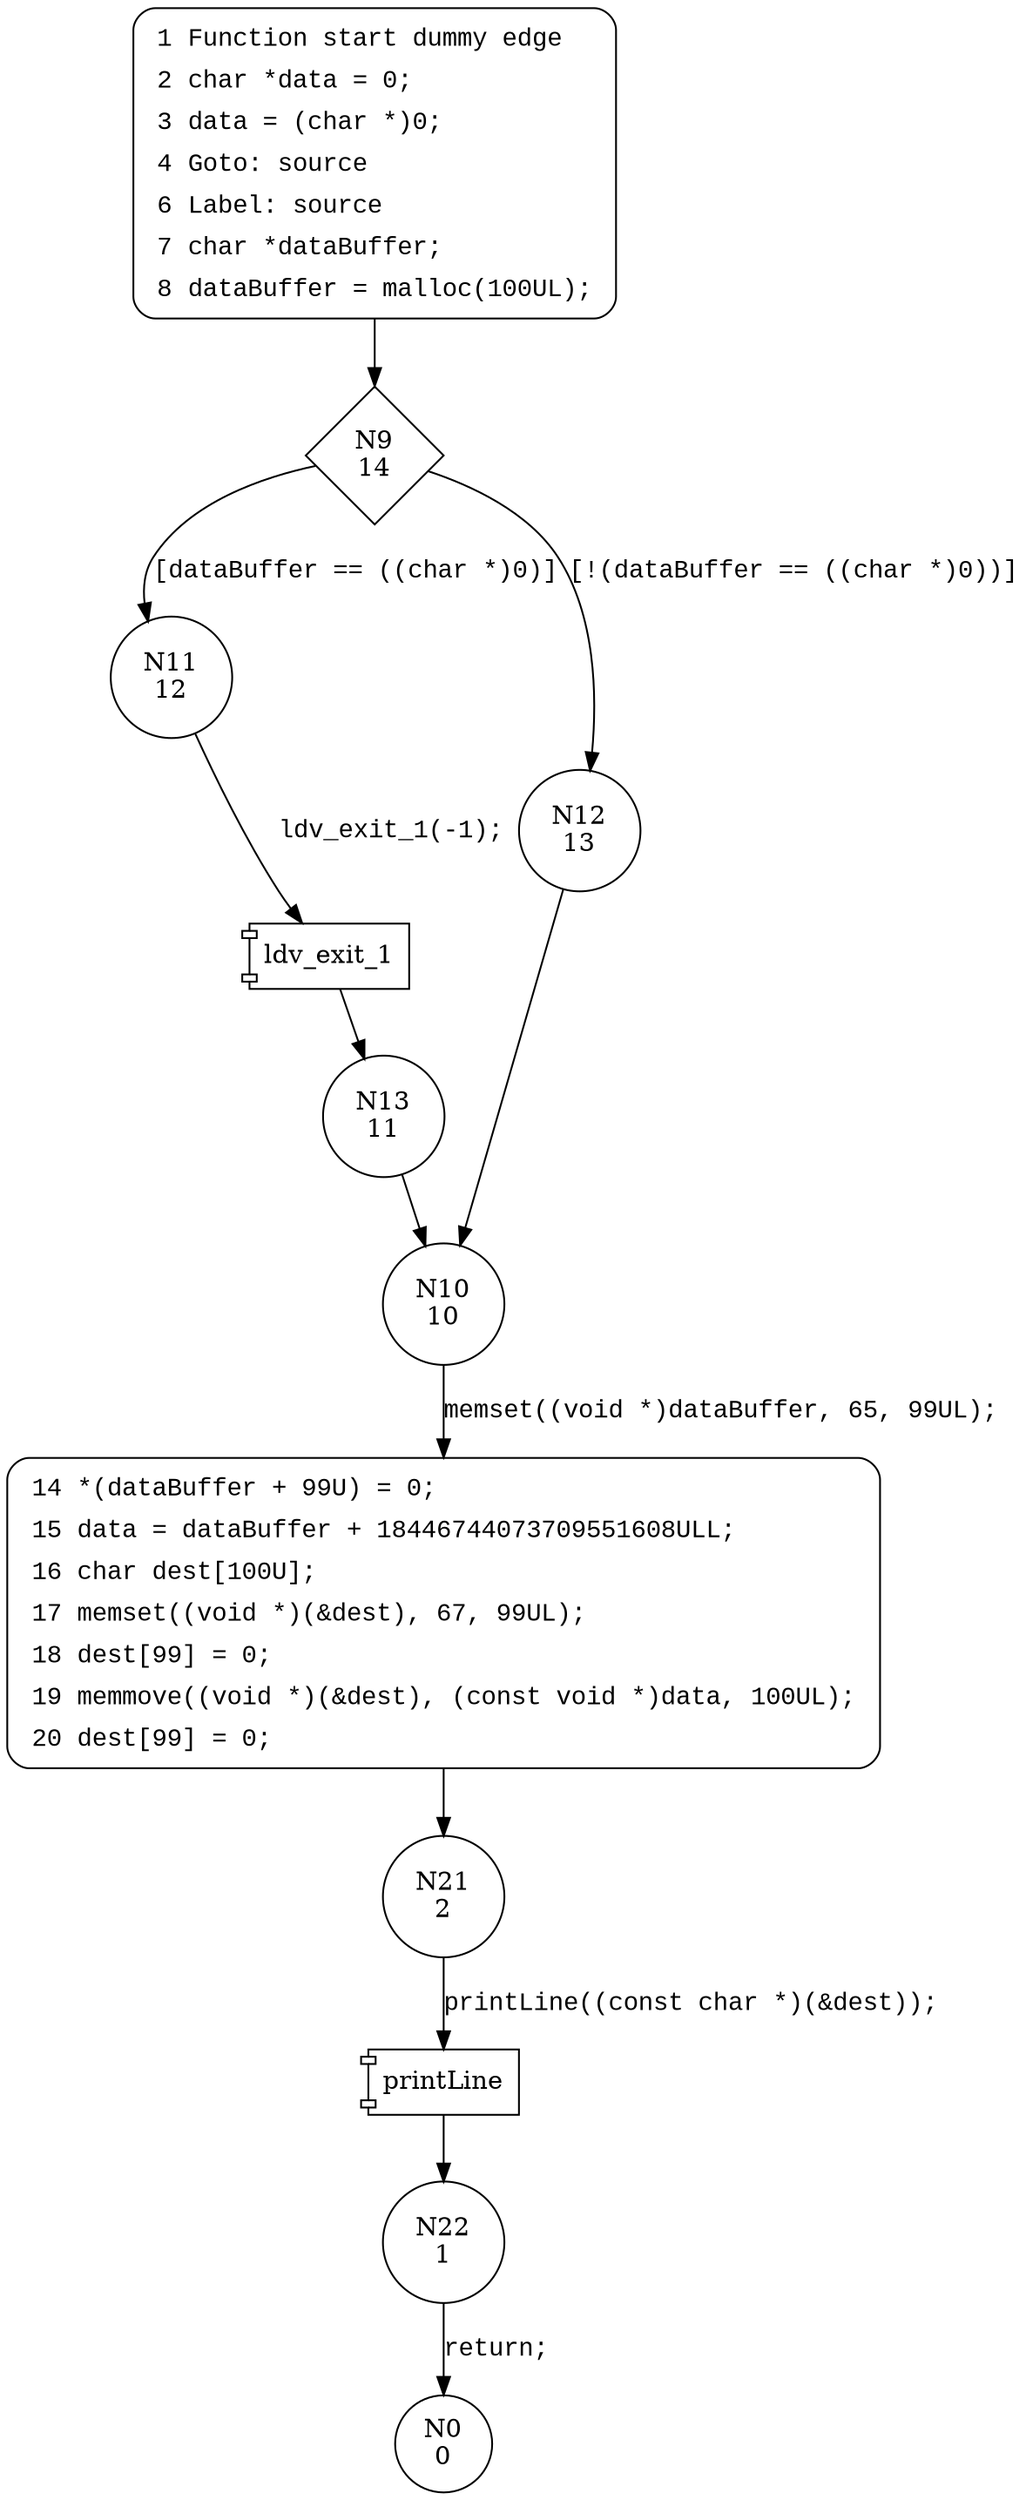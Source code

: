 digraph CWE127_Buffer_Underread__malloc_char_memmove_18_bad {
9 [shape="diamond" label="N9\n14"]
11 [shape="circle" label="N11\n12"]
12 [shape="circle" label="N12\n13"]
10 [shape="circle" label="N10\n10"]
14 [shape="circle" label="N14\n9"]
21 [shape="circle" label="N21\n2"]
22 [shape="circle" label="N22\n1"]
13 [shape="circle" label="N13\n11"]
0 [shape="circle" label="N0\n0"]
1 [style="filled,bold" penwidth="1" fillcolor="white" fontname="Courier New" shape="Mrecord" label=<<table border="0" cellborder="0" cellpadding="3" bgcolor="white"><tr><td align="right">1</td><td align="left">Function start dummy edge</td></tr><tr><td align="right">2</td><td align="left">char *data = 0;</td></tr><tr><td align="right">3</td><td align="left">data = (char *)0;</td></tr><tr><td align="right">4</td><td align="left">Goto: source</td></tr><tr><td align="right">6</td><td align="left">Label: source</td></tr><tr><td align="right">7</td><td align="left">char *dataBuffer;</td></tr><tr><td align="right">8</td><td align="left">dataBuffer = malloc(100UL);</td></tr></table>>]
1 -> 9[label=""]
14 [style="filled,bold" penwidth="1" fillcolor="white" fontname="Courier New" shape="Mrecord" label=<<table border="0" cellborder="0" cellpadding="3" bgcolor="white"><tr><td align="right">14</td><td align="left">*(dataBuffer + 99U) = 0;</td></tr><tr><td align="right">15</td><td align="left">data = dataBuffer + 18446744073709551608ULL;</td></tr><tr><td align="right">16</td><td align="left">char dest[100U];</td></tr><tr><td align="right">17</td><td align="left">memset((void *)(&amp;dest), 67, 99UL);</td></tr><tr><td align="right">18</td><td align="left">dest[99] = 0;</td></tr><tr><td align="right">19</td><td align="left">memmove((void *)(&amp;dest), (const void *)data, 100UL);</td></tr><tr><td align="right">20</td><td align="left">dest[99] = 0;</td></tr></table>>]
14 -> 21[label=""]
9 -> 11 [label="[dataBuffer == ((char *)0)]" fontname="Courier New"]
9 -> 12 [label="[!(dataBuffer == ((char *)0))]" fontname="Courier New"]
10 -> 14 [label="memset((void *)dataBuffer, 65, 99UL);" fontname="Courier New"]
100026 [shape="component" label="printLine"]
21 -> 100026 [label="printLine((const char *)(&dest));" fontname="Courier New"]
100026 -> 22 [label="" fontname="Courier New"]
100027 [shape="component" label="ldv_exit_1"]
11 -> 100027 [label="ldv_exit_1(-1);" fontname="Courier New"]
100027 -> 13 [label="" fontname="Courier New"]
12 -> 10 [label="" fontname="Courier New"]
22 -> 0 [label="return;" fontname="Courier New"]
13 -> 10 [label="" fontname="Courier New"]
}